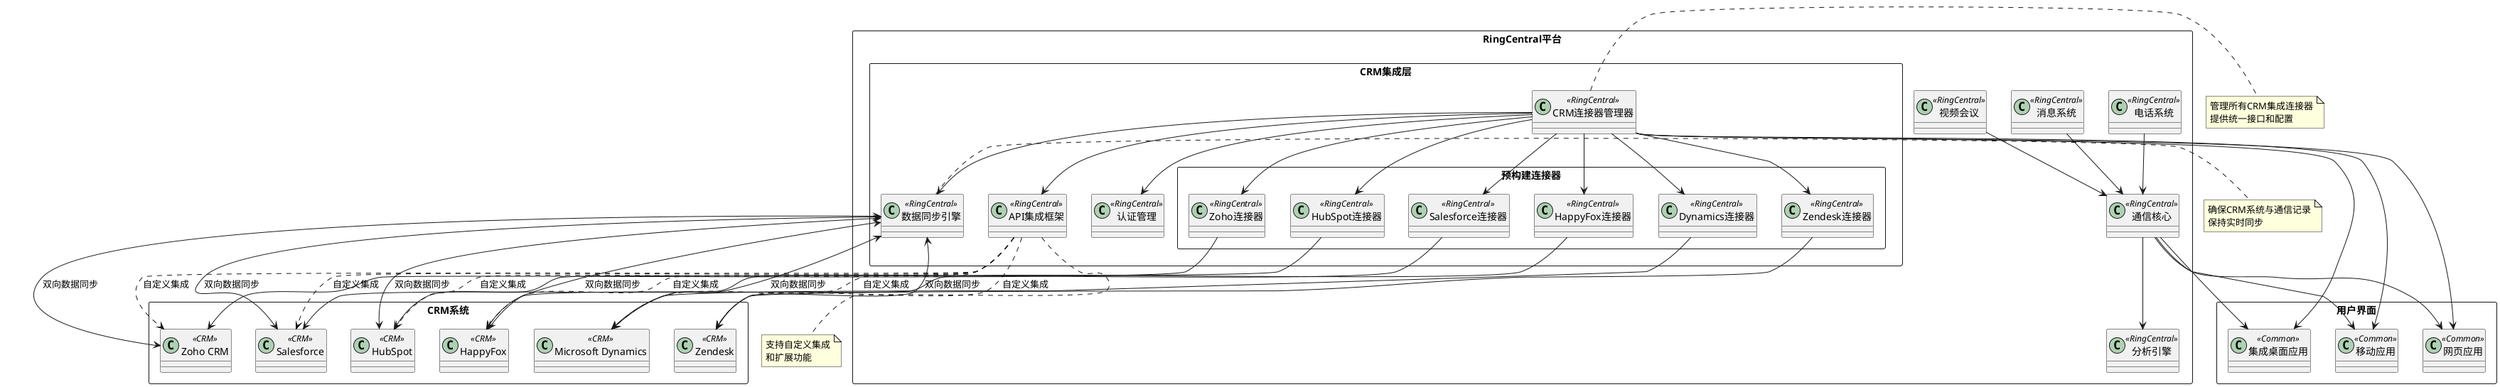 @startuml RingCentral-CRM集成架构

!define RECTANGLE class

skinparam rectangle {
  BackgroundColor<<RingCentral>> LightBlue
  BackgroundColor<<CRM>> LightGreen
  BackgroundColor<<Common>> LightGray
}

rectangle "RingCentral平台" {
  RECTANGLE "通信核心" as CommCore <<RingCentral>>
  RECTANGLE "电话系统" as PhoneSystem <<RingCentral>>
  RECTANGLE "消息系统" as MessageSystem <<RingCentral>>
  RECTANGLE "视频会议" as VideoSystem <<RingCentral>>
  RECTANGLE "分析引擎" as Analytics <<RingCentral>>
  
  rectangle "CRM集成层" {
    RECTANGLE "CRM连接器管理器" as ConnectorManager <<RingCentral>>
    
    rectangle "预构建连接器" {
      RECTANGLE "Salesforce连接器" as SFConnector <<RingCentral>>
      RECTANGLE "Dynamics连接器" as DynamicsConnector <<RingCentral>>
      RECTANGLE "Zendesk连接器" as ZendeskConnector <<RingCentral>>
      RECTANGLE "HubSpot连接器" as HubSpotConnector <<RingCentral>>
      RECTANGLE "Zoho连接器" as ZohoConnector <<RingCentral>>
      RECTANGLE "HappyFox连接器" as HappyFoxConnector <<RingCentral>>
    }
    
    RECTANGLE "API集成框架" as APIFramework <<RingCentral>>
    RECTANGLE "认证管理" as AuthManager <<RingCentral>>
    RECTANGLE "数据同步引擎" as SyncEngine <<RingCentral>>
  }
}

rectangle "CRM系统" {
  RECTANGLE "Salesforce" as Salesforce <<CRM>>
  RECTANGLE "Microsoft Dynamics" as Dynamics <<CRM>>
  RECTANGLE "Zendesk" as Zendesk <<CRM>>
  RECTANGLE "HubSpot" as HubSpot <<CRM>>
  RECTANGLE "Zoho CRM" as Zoho <<CRM>>
  RECTANGLE "HappyFox" as HappyFox <<CRM>>
}

rectangle "用户界面" {
  RECTANGLE "集成桌面应用" as Desktop <<Common>>
  RECTANGLE "网页应用" as Web <<Common>>
  RECTANGLE "移动应用" as Mobile <<Common>>
}

' 连接核心系统
PhoneSystem --> CommCore
MessageSystem --> CommCore
VideoSystem --> CommCore
CommCore --> Analytics

' 连接器管理
ConnectorManager --> SFConnector
ConnectorManager --> DynamicsConnector
ConnectorManager --> ZendeskConnector
ConnectorManager --> HubSpotConnector
ConnectorManager --> ZohoConnector
ConnectorManager --> HappyFoxConnector
ConnectorManager --> APIFramework
ConnectorManager --> AuthManager
ConnectorManager --> SyncEngine

' CRM系统连接
SFConnector --> Salesforce
DynamicsConnector --> Dynamics
ZendeskConnector --> Zendesk
HubSpotConnector --> HubSpot
ZohoConnector --> Zoho
HappyFoxConnector --> HappyFox
APIFramework ..> Salesforce : 自定义集成
APIFramework ..> Dynamics : 自定义集成
APIFramework ..> Zendesk : 自定义集成
APIFramework ..> HubSpot : 自定义集成
APIFramework ..> Zoho : 自定义集成
APIFramework ..> HappyFox : 自定义集成

' 用户界面连接
CommCore --> Desktop
CommCore --> Web
CommCore --> Mobile
ConnectorManager --> Desktop
ConnectorManager --> Web
ConnectorManager --> Mobile

' 数据流
SyncEngine <--> Salesforce : 双向数据同步
SyncEngine <--> Dynamics : 双向数据同步
SyncEngine <--> Zendesk : 双向数据同步
SyncEngine <--> HubSpot : 双向数据同步
SyncEngine <--> Zoho : 双向数据同步
SyncEngine <--> HappyFox : 双向数据同步

note right of ConnectorManager
  管理所有CRM集成连接器
  提供统一接口和配置
end note

note right of SyncEngine
  确保CRM系统与通信记录
  保持实时同步
end note

note bottom of APIFramework
  支持自定义集成
  和扩展功能
end note

@enduml 